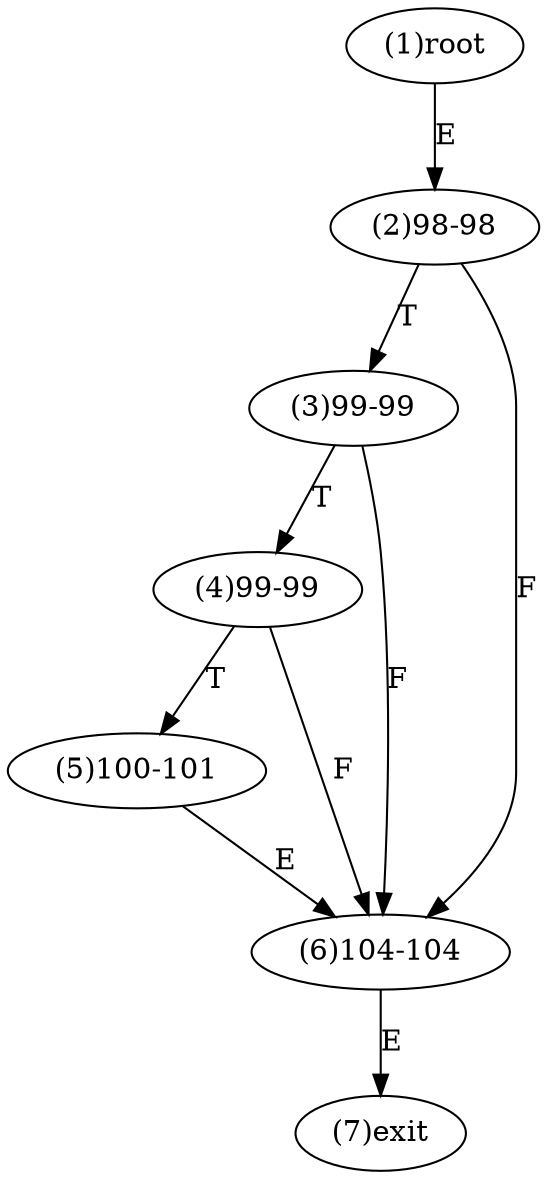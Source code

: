 digraph "" { 
1[ label="(1)root"];
2[ label="(2)98-98"];
3[ label="(3)99-99"];
4[ label="(4)99-99"];
5[ label="(5)100-101"];
6[ label="(6)104-104"];
7[ label="(7)exit"];
1->2[ label="E"];
2->6[ label="F"];
2->3[ label="T"];
3->6[ label="F"];
3->4[ label="T"];
4->6[ label="F"];
4->5[ label="T"];
5->6[ label="E"];
6->7[ label="E"];
}